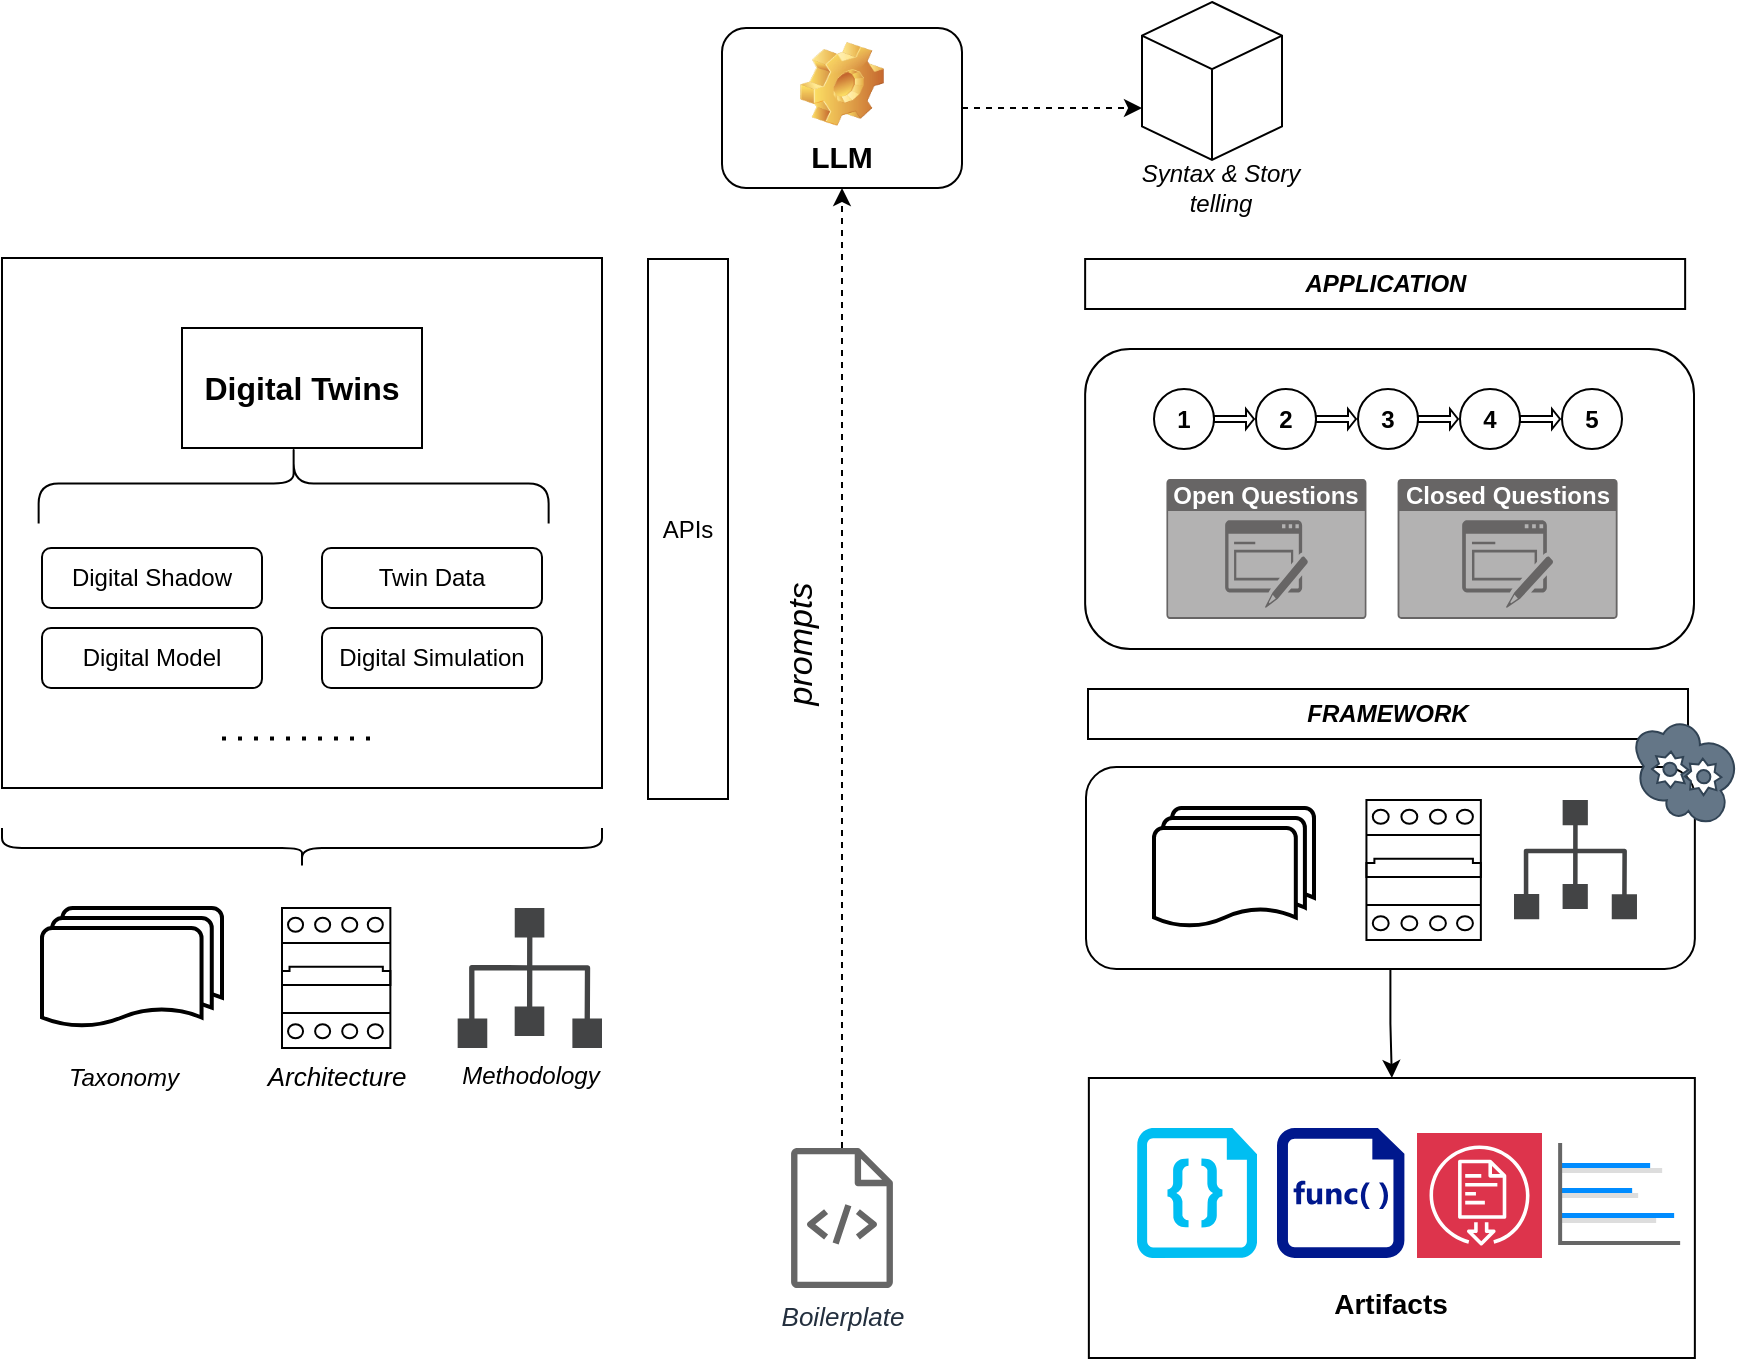 <mxfile version="22.1.16" type="github">
  <diagram name="Page-1" id="CIX9CJY4FI9i-N0InVwW">
    <mxGraphModel dx="1050" dy="1630" grid="1" gridSize="10" guides="1" tooltips="1" connect="1" arrows="1" fold="1" page="1" pageScale="1" pageWidth="850" pageHeight="1100" background="none" math="0" shadow="0">
      <root>
        <mxCell id="0" />
        <mxCell id="1" parent="0" />
        <mxCell id="M_IPvMqlQU4EuF9h4yuK-1" value="" style="rounded=0;whiteSpace=wrap;html=1;fillColor=default;" vertex="1" parent="1">
          <mxGeometry x="80" y="35" width="300" height="265" as="geometry" />
        </mxCell>
        <mxCell id="M_IPvMqlQU4EuF9h4yuK-2" value="&lt;b&gt;&lt;font style=&quot;font-size: 16px;&quot;&gt;Digital Twins&lt;/font&gt;&lt;/b&gt;" style="rounded=0;whiteSpace=wrap;html=1;" vertex="1" parent="1">
          <mxGeometry x="170" y="70" width="120" height="60" as="geometry" />
        </mxCell>
        <mxCell id="M_IPvMqlQU4EuF9h4yuK-3" value="" style="shape=curlyBracket;whiteSpace=wrap;html=1;rounded=1;labelPosition=left;verticalLabelPosition=middle;align=right;verticalAlign=middle;rotation=90;" vertex="1" parent="1">
          <mxGeometry x="205.82" y="20.19" width="40" height="255" as="geometry" />
        </mxCell>
        <mxCell id="M_IPvMqlQU4EuF9h4yuK-4" value="Digital Shadow" style="rounded=1;whiteSpace=wrap;html=1;" vertex="1" parent="1">
          <mxGeometry x="100" y="180" width="110" height="30" as="geometry" />
        </mxCell>
        <mxCell id="M_IPvMqlQU4EuF9h4yuK-5" style="edgeStyle=orthogonalEdgeStyle;rounded=0;orthogonalLoop=1;jettySize=auto;html=1;exitX=0.5;exitY=1;exitDx=0;exitDy=0;" edge="1" parent="1" source="M_IPvMqlQU4EuF9h4yuK-4" target="M_IPvMqlQU4EuF9h4yuK-4">
          <mxGeometry relative="1" as="geometry" />
        </mxCell>
        <mxCell id="M_IPvMqlQU4EuF9h4yuK-6" value="Digital Model" style="rounded=1;whiteSpace=wrap;html=1;" vertex="1" parent="1">
          <mxGeometry x="100" y="220" width="110" height="30" as="geometry" />
        </mxCell>
        <mxCell id="M_IPvMqlQU4EuF9h4yuK-7" value="Digital Simulation" style="rounded=1;whiteSpace=wrap;html=1;" vertex="1" parent="1">
          <mxGeometry x="240" y="220" width="110" height="30" as="geometry" />
        </mxCell>
        <mxCell id="M_IPvMqlQU4EuF9h4yuK-8" value="Twin Data" style="rounded=1;whiteSpace=wrap;html=1;" vertex="1" parent="1">
          <mxGeometry x="240" y="180" width="110" height="30" as="geometry" />
        </mxCell>
        <mxCell id="M_IPvMqlQU4EuF9h4yuK-10" value="" style="endArrow=none;dashed=1;html=1;dashPattern=1 3;strokeWidth=2;rounded=0;" edge="1" parent="1">
          <mxGeometry width="50" height="50" relative="1" as="geometry">
            <mxPoint x="190" y="275.19" as="sourcePoint" />
            <mxPoint x="270" y="275.19" as="targetPoint" />
          </mxGeometry>
        </mxCell>
        <mxCell id="M_IPvMqlQU4EuF9h4yuK-11" value="" style="shape=curlyBracket;whiteSpace=wrap;html=1;rounded=1;flipH=1;labelPosition=right;verticalLabelPosition=middle;align=left;verticalAlign=middle;rotation=90;size=0.5;" vertex="1" parent="1">
          <mxGeometry x="220" y="180" width="20" height="300" as="geometry" />
        </mxCell>
        <mxCell id="M_IPvMqlQU4EuF9h4yuK-12" value="APIs" style="rounded=0;whiteSpace=wrap;html=1;" vertex="1" parent="1">
          <mxGeometry x="403" y="35.5" width="40" height="270" as="geometry" />
        </mxCell>
        <mxCell id="M_IPvMqlQU4EuF9h4yuK-13" value="" style="endArrow=classic;html=1;rounded=1;curved=0;dashed=1;" edge="1" parent="1" source="M_IPvMqlQU4EuF9h4yuK-17" target="M_IPvMqlQU4EuF9h4yuK-14">
          <mxGeometry width="50" height="50" relative="1" as="geometry">
            <mxPoint x="520" y="310" as="sourcePoint" />
            <mxPoint x="480" y="35.5" as="targetPoint" />
          </mxGeometry>
        </mxCell>
        <mxCell id="M_IPvMqlQU4EuF9h4yuK-18" value="&lt;i&gt;&lt;font style=&quot;font-size: 17px;&quot;&gt;prompts&lt;/font&gt;&lt;/i&gt;" style="edgeLabel;html=1;align=center;verticalAlign=middle;resizable=0;points=[];rotation=270;" vertex="1" connectable="0" parent="M_IPvMqlQU4EuF9h4yuK-13">
          <mxGeometry x="0.285" y="-2" relative="1" as="geometry">
            <mxPoint x="-22" y="57" as="offset" />
          </mxGeometry>
        </mxCell>
        <mxCell id="M_IPvMqlQU4EuF9h4yuK-14" value="&lt;font style=&quot;font-size: 15px;&quot;&gt;LLM&lt;/font&gt;" style="label;whiteSpace=wrap;html=1;align=center;verticalAlign=bottom;spacingLeft=0;spacingBottom=4;imageAlign=center;imageVerticalAlign=top;image=img/clipart/Gear_128x128.png" vertex="1" parent="1">
          <mxGeometry x="440" y="-80" width="120" height="80" as="geometry" />
        </mxCell>
        <mxCell id="M_IPvMqlQU4EuF9h4yuK-17" value="&lt;font style=&quot;font-size: 13px;&quot;&gt;&lt;i style=&quot;&quot;&gt;Boilerplate&lt;/i&gt;&lt;/font&gt;" style="sketch=0;outlineConnect=0;fontColor=#232F3E;gradientColor=none;fillColor=#666666;strokeColor=none;dashed=0;verticalLabelPosition=bottom;verticalAlign=top;align=center;html=1;fontSize=12;fontStyle=0;pointerEvents=1;shape=mxgraph.aws4.source_code;aspect=fixed;fillStyle=solid;" vertex="1" parent="1">
          <mxGeometry x="474.42" y="480" width="51.15" height="70" as="geometry" />
        </mxCell>
        <mxCell id="M_IPvMqlQU4EuF9h4yuK-19" value="" style="strokeWidth=2;html=1;shape=mxgraph.flowchart.multi-document;whiteSpace=wrap;align=center;" vertex="1" parent="1">
          <mxGeometry x="100" y="360" width="90" height="60" as="geometry" />
        </mxCell>
        <mxCell id="M_IPvMqlQU4EuF9h4yuK-21" value="&lt;i&gt;&lt;font style=&quot;font-size: 13px;&quot;&gt;Architecture&lt;/font&gt;&lt;/i&gt;" style="verticalLabelPosition=bottom;dashed=0;shadow=0;html=1;align=center;verticalAlign=top;shape=mxgraph.cabinets.cb_4p;" vertex="1" parent="1">
          <mxGeometry x="220" y="360" width="54.18" height="70" as="geometry" />
        </mxCell>
        <mxCell id="M_IPvMqlQU4EuF9h4yuK-28" value="&lt;i&gt;Methodology&lt;/i&gt;" style="sketch=0;pointerEvents=1;shadow=0;dashed=0;html=1;strokeColor=none;fillColor=#434445;aspect=fixed;labelPosition=center;verticalLabelPosition=bottom;verticalAlign=top;align=center;outlineConnect=0;shape=mxgraph.vvd.infrastructure;" vertex="1" parent="1">
          <mxGeometry x="307.83" y="360" width="72.17" height="70" as="geometry" />
        </mxCell>
        <mxCell id="M_IPvMqlQU4EuF9h4yuK-29" value="Taxonomy" style="text;html=1;strokeColor=none;fillColor=none;align=center;verticalAlign=middle;whiteSpace=wrap;rounded=0;fontStyle=2" vertex="1" parent="1">
          <mxGeometry x="111" y="435" width="60" height="20" as="geometry" />
        </mxCell>
        <mxCell id="M_IPvMqlQU4EuF9h4yuK-31" value="" style="endArrow=classic;html=1;rounded=0;exitX=1;exitY=0.5;exitDx=0;exitDy=0;dashed=1;" edge="1" parent="1" source="M_IPvMqlQU4EuF9h4yuK-14">
          <mxGeometry width="50" height="50" relative="1" as="geometry">
            <mxPoint x="590" y="-20" as="sourcePoint" />
            <mxPoint x="650" y="-40" as="targetPoint" />
          </mxGeometry>
        </mxCell>
        <mxCell id="M_IPvMqlQU4EuF9h4yuK-32" value="" style="html=1;shape=mxgraph.basic.isocube;isoAngle=15;" vertex="1" parent="1">
          <mxGeometry x="650" y="-93" width="70" height="79" as="geometry" />
        </mxCell>
        <mxCell id="M_IPvMqlQU4EuF9h4yuK-33" value="Syntax &amp;amp; Story telling" style="text;html=1;strokeColor=none;fillColor=none;align=center;verticalAlign=middle;whiteSpace=wrap;rounded=0;fontStyle=2" vertex="1" parent="1">
          <mxGeometry x="647.5" y="-10" width="82.5" height="20" as="geometry" />
        </mxCell>
        <mxCell id="M_IPvMqlQU4EuF9h4yuK-37" value="&lt;b&gt;&lt;i&gt;APPLICATION&lt;/i&gt;&lt;/b&gt;" style="rounded=0;whiteSpace=wrap;html=1;" vertex="1" parent="1">
          <mxGeometry x="621.57" y="35.5" width="300" height="25" as="geometry" />
        </mxCell>
        <mxCell id="M_IPvMqlQU4EuF9h4yuK-38" value="" style="rounded=1;whiteSpace=wrap;html=1;" vertex="1" parent="1">
          <mxGeometry x="621.57" y="80.5" width="304.43" height="150" as="geometry" />
        </mxCell>
        <mxCell id="M_IPvMqlQU4EuF9h4yuK-52" value="" style="group" vertex="1" connectable="0" parent="1">
          <mxGeometry x="656" y="100.5" width="234" height="30" as="geometry" />
        </mxCell>
        <mxCell id="M_IPvMqlQU4EuF9h4yuK-39" value="&lt;b&gt;1&lt;/b&gt;" style="ellipse;whiteSpace=wrap;html=1;aspect=fixed;" vertex="1" parent="M_IPvMqlQU4EuF9h4yuK-52">
          <mxGeometry width="30" height="30" as="geometry" />
        </mxCell>
        <mxCell id="M_IPvMqlQU4EuF9h4yuK-40" value="" style="shape=singleArrow;whiteSpace=wrap;html=1;" vertex="1" parent="M_IPvMqlQU4EuF9h4yuK-52">
          <mxGeometry x="30" y="10" width="20" height="10" as="geometry" />
        </mxCell>
        <mxCell id="M_IPvMqlQU4EuF9h4yuK-44" value="&lt;b&gt;2&lt;/b&gt;" style="ellipse;whiteSpace=wrap;html=1;aspect=fixed;" vertex="1" parent="M_IPvMqlQU4EuF9h4yuK-52">
          <mxGeometry x="51" width="30" height="30" as="geometry" />
        </mxCell>
        <mxCell id="M_IPvMqlQU4EuF9h4yuK-46" value="" style="shape=singleArrow;whiteSpace=wrap;html=1;" vertex="1" parent="M_IPvMqlQU4EuF9h4yuK-52">
          <mxGeometry x="81" y="10" width="20" height="10" as="geometry" />
        </mxCell>
        <mxCell id="M_IPvMqlQU4EuF9h4yuK-47" value="&lt;b&gt;3&lt;/b&gt;" style="ellipse;whiteSpace=wrap;html=1;aspect=fixed;" vertex="1" parent="M_IPvMqlQU4EuF9h4yuK-52">
          <mxGeometry x="102" width="30" height="30" as="geometry" />
        </mxCell>
        <mxCell id="M_IPvMqlQU4EuF9h4yuK-48" value="" style="shape=singleArrow;whiteSpace=wrap;html=1;" vertex="1" parent="M_IPvMqlQU4EuF9h4yuK-52">
          <mxGeometry x="132" y="10" width="20" height="10" as="geometry" />
        </mxCell>
        <mxCell id="M_IPvMqlQU4EuF9h4yuK-49" value="&lt;b&gt;4&lt;/b&gt;" style="ellipse;whiteSpace=wrap;html=1;aspect=fixed;" vertex="1" parent="M_IPvMqlQU4EuF9h4yuK-52">
          <mxGeometry x="153" width="30" height="30" as="geometry" />
        </mxCell>
        <mxCell id="M_IPvMqlQU4EuF9h4yuK-50" value="" style="shape=singleArrow;whiteSpace=wrap;html=1;" vertex="1" parent="M_IPvMqlQU4EuF9h4yuK-52">
          <mxGeometry x="183" y="10" width="20" height="10" as="geometry" />
        </mxCell>
        <mxCell id="M_IPvMqlQU4EuF9h4yuK-51" value="&lt;b&gt;5&lt;/b&gt;" style="ellipse;whiteSpace=wrap;html=1;aspect=fixed;" vertex="1" parent="M_IPvMqlQU4EuF9h4yuK-52">
          <mxGeometry x="204" width="30" height="30" as="geometry" />
        </mxCell>
        <mxCell id="M_IPvMqlQU4EuF9h4yuK-53" value="&lt;b&gt;Open Questions&lt;/b&gt;" style="html=1;whiteSpace=wrap;strokeColor=none;fillColor=#676565;labelPosition=center;verticalLabelPosition=middle;verticalAlign=top;align=center;fontSize=12;outlineConnect=0;spacingTop=-6;fontColor=#FFFFFF;sketch=0;shape=mxgraph.sitemap.form;" vertex="1" parent="1">
          <mxGeometry x="662.22" y="145.5" width="100" height="70" as="geometry" />
        </mxCell>
        <mxCell id="M_IPvMqlQU4EuF9h4yuK-56" value="&lt;b&gt;Closed Questions&lt;/b&gt;" style="html=1;whiteSpace=wrap;strokeColor=none;fillColor=#676565;labelPosition=center;verticalLabelPosition=middle;verticalAlign=top;align=center;fontSize=12;outlineConnect=0;spacingTop=-6;fontColor=#FFFFFF;sketch=0;shape=mxgraph.sitemap.form;" vertex="1" parent="1">
          <mxGeometry x="777.79" y="145.5" width="110" height="70" as="geometry" />
        </mxCell>
        <mxCell id="M_IPvMqlQU4EuF9h4yuK-59" value="&lt;b&gt;&lt;i&gt;FRAMEWORK&lt;/i&gt;&lt;/b&gt;" style="rounded=0;whiteSpace=wrap;html=1;" vertex="1" parent="1">
          <mxGeometry x="623" y="250.5" width="300" height="25" as="geometry" />
        </mxCell>
        <mxCell id="M_IPvMqlQU4EuF9h4yuK-80" style="edgeStyle=orthogonalEdgeStyle;rounded=0;orthogonalLoop=1;jettySize=auto;html=1;entryX=0.5;entryY=0;entryDx=0;entryDy=0;" edge="1" parent="1" source="M_IPvMqlQU4EuF9h4yuK-60" target="M_IPvMqlQU4EuF9h4yuK-67">
          <mxGeometry relative="1" as="geometry" />
        </mxCell>
        <mxCell id="M_IPvMqlQU4EuF9h4yuK-60" value="" style="rounded=1;whiteSpace=wrap;html=1;" vertex="1" parent="1">
          <mxGeometry x="622" y="289.5" width="304.43" height="101" as="geometry" />
        </mxCell>
        <mxCell id="M_IPvMqlQU4EuF9h4yuK-62" value="" style="strokeWidth=2;html=1;shape=mxgraph.flowchart.multi-document;whiteSpace=wrap;align=center;" vertex="1" parent="1">
          <mxGeometry x="656" y="310" width="80" height="60" as="geometry" />
        </mxCell>
        <mxCell id="M_IPvMqlQU4EuF9h4yuK-63" value="" style="verticalLabelPosition=bottom;dashed=0;shadow=0;html=1;align=center;verticalAlign=top;shape=mxgraph.cabinets.cb_4p;" vertex="1" parent="1">
          <mxGeometry x="762.22" y="306" width="57.21" height="70" as="geometry" />
        </mxCell>
        <mxCell id="M_IPvMqlQU4EuF9h4yuK-64" value="" style="sketch=0;pointerEvents=1;shadow=0;dashed=0;html=1;strokeColor=none;fillColor=#434445;aspect=fixed;labelPosition=center;verticalLabelPosition=bottom;verticalAlign=top;align=center;outlineConnect=0;shape=mxgraph.vvd.infrastructure;" vertex="1" parent="1">
          <mxGeometry x="836" y="306" width="61.49" height="59.65" as="geometry" />
        </mxCell>
        <mxCell id="M_IPvMqlQU4EuF9h4yuK-66" value="" style="verticalLabelPosition=bottom;html=1;verticalAlign=top;align=center;strokeColor=#314354;fillColor=#647687;shape=mxgraph.azure.cloud_service;fontColor=#ffffff;rotation=45;" vertex="1" parent="1">
          <mxGeometry x="893.04" y="268.16" width="57.49" height="45.5" as="geometry" />
        </mxCell>
        <mxCell id="M_IPvMqlQU4EuF9h4yuK-78" value="" style="group" vertex="1" connectable="0" parent="1">
          <mxGeometry x="623.43" y="445" width="303" height="140" as="geometry" />
        </mxCell>
        <mxCell id="M_IPvMqlQU4EuF9h4yuK-67" value="&lt;br&gt;&lt;br&gt;&lt;br&gt;&lt;br&gt;&lt;br&gt;&lt;br&gt;&lt;b&gt;&lt;font style=&quot;font-size: 14px;&quot;&gt;Artifacts&lt;/font&gt;&lt;/b&gt;" style="rounded=0;whiteSpace=wrap;html=1;align=center;" vertex="1" parent="M_IPvMqlQU4EuF9h4yuK-78">
          <mxGeometry width="303" height="140" as="geometry" />
        </mxCell>
        <mxCell id="M_IPvMqlQU4EuF9h4yuK-69" value="" style="verticalLabelPosition=bottom;html=1;verticalAlign=top;align=center;strokeColor=none;fillColor=#00BEF2;shape=mxgraph.azure.code_file;pointerEvents=1;" vertex="1" parent="M_IPvMqlQU4EuF9h4yuK-78">
          <mxGeometry x="24.07" y="25" width="60" height="65" as="geometry" />
        </mxCell>
        <mxCell id="M_IPvMqlQU4EuF9h4yuK-70" value="" style="sketch=0;aspect=fixed;pointerEvents=1;shadow=0;dashed=0;html=1;strokeColor=none;labelPosition=center;verticalLabelPosition=bottom;verticalAlign=top;align=center;fillColor=#00188D;shape=mxgraph.mscae.enterprise.code_file" vertex="1" parent="M_IPvMqlQU4EuF9h4yuK-78">
          <mxGeometry x="94.07" y="25" width="63.7" height="65" as="geometry" />
        </mxCell>
        <mxCell id="M_IPvMqlQU4EuF9h4yuK-72" value="" style="sketch=0;points=[[0,0,0],[0.25,0,0],[0.5,0,0],[0.75,0,0],[1,0,0],[0,1,0],[0.25,1,0],[0.5,1,0],[0.75,1,0],[1,1,0],[0,0.25,0],[0,0.5,0],[0,0.75,0],[1,0.25,0],[1,0.5,0],[1,0.75,0]];outlineConnect=0;fontColor=#232F3E;fillColor=#DD344C;strokeColor=#ffffff;dashed=0;verticalLabelPosition=bottom;verticalAlign=top;align=center;html=1;fontSize=12;fontStyle=0;aspect=fixed;shape=mxgraph.aws4.resourceIcon;resIcon=mxgraph.aws4.artifact;" vertex="1" parent="M_IPvMqlQU4EuF9h4yuK-78">
          <mxGeometry x="164.07" y="27.5" width="62.5" height="62.5" as="geometry" />
        </mxCell>
        <mxCell id="M_IPvMqlQU4EuF9h4yuK-74" value="" style="verticalLabelPosition=bottom;shadow=0;dashed=0;align=center;html=1;verticalAlign=top;strokeWidth=1;shape=mxgraph.mockup.graphics.barChart;strokeColor=none;strokeColor2=none;strokeColor3=#666666;fillColor2=#008cff;fillColor3=#dddddd;" vertex="1" parent="M_IPvMqlQU4EuF9h4yuK-78">
          <mxGeometry x="235.64" y="32.5" width="60" height="50" as="geometry" />
        </mxCell>
      </root>
    </mxGraphModel>
  </diagram>
</mxfile>
